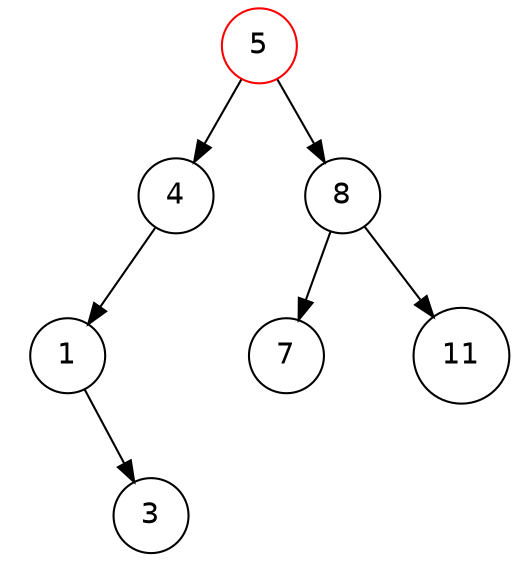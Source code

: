 digraph G {
	graph [fontname = "Helvetica"];
	node [fontname = "Helvetica",shape=circle];
	edge [fontname = "Helvetica"];

	5 [color=red];
	5 -> 4;
	null1 [label="", width=0.1, style=invis];
	5 -> null1 [style=invis];
	5 -> 8;
	{rank=same 4 -> null1 -> 8 [style=invis]};
	
	4 -> 1;
	null2 [label="", width=0.1, style=invis];
	4 -> null2 [style=invis];
	null3 [label="", width=0.1, style=invis];
	4 -> null3 [style=invis];
	{rank=same 1 -> null2 -> null3 [style=invis]};
	
	null4 [label="", width=0.1, style=invis];
	1 -> null4 [style=invis];
	null5 [label="", width=0.1, style=invis];
	1 -> null5 [style=invis];
	1 -> 3;
	{rank=same null4 -> null5 -> 3 [style=invis]};

	8 -> 7;
	null6 [label="", width=0.1, style=invis];
	8 -> null6 [style=invis];
	8 -> 11;
	{rank=same 7 -> null6 -> 11 [style=invis]};
}
